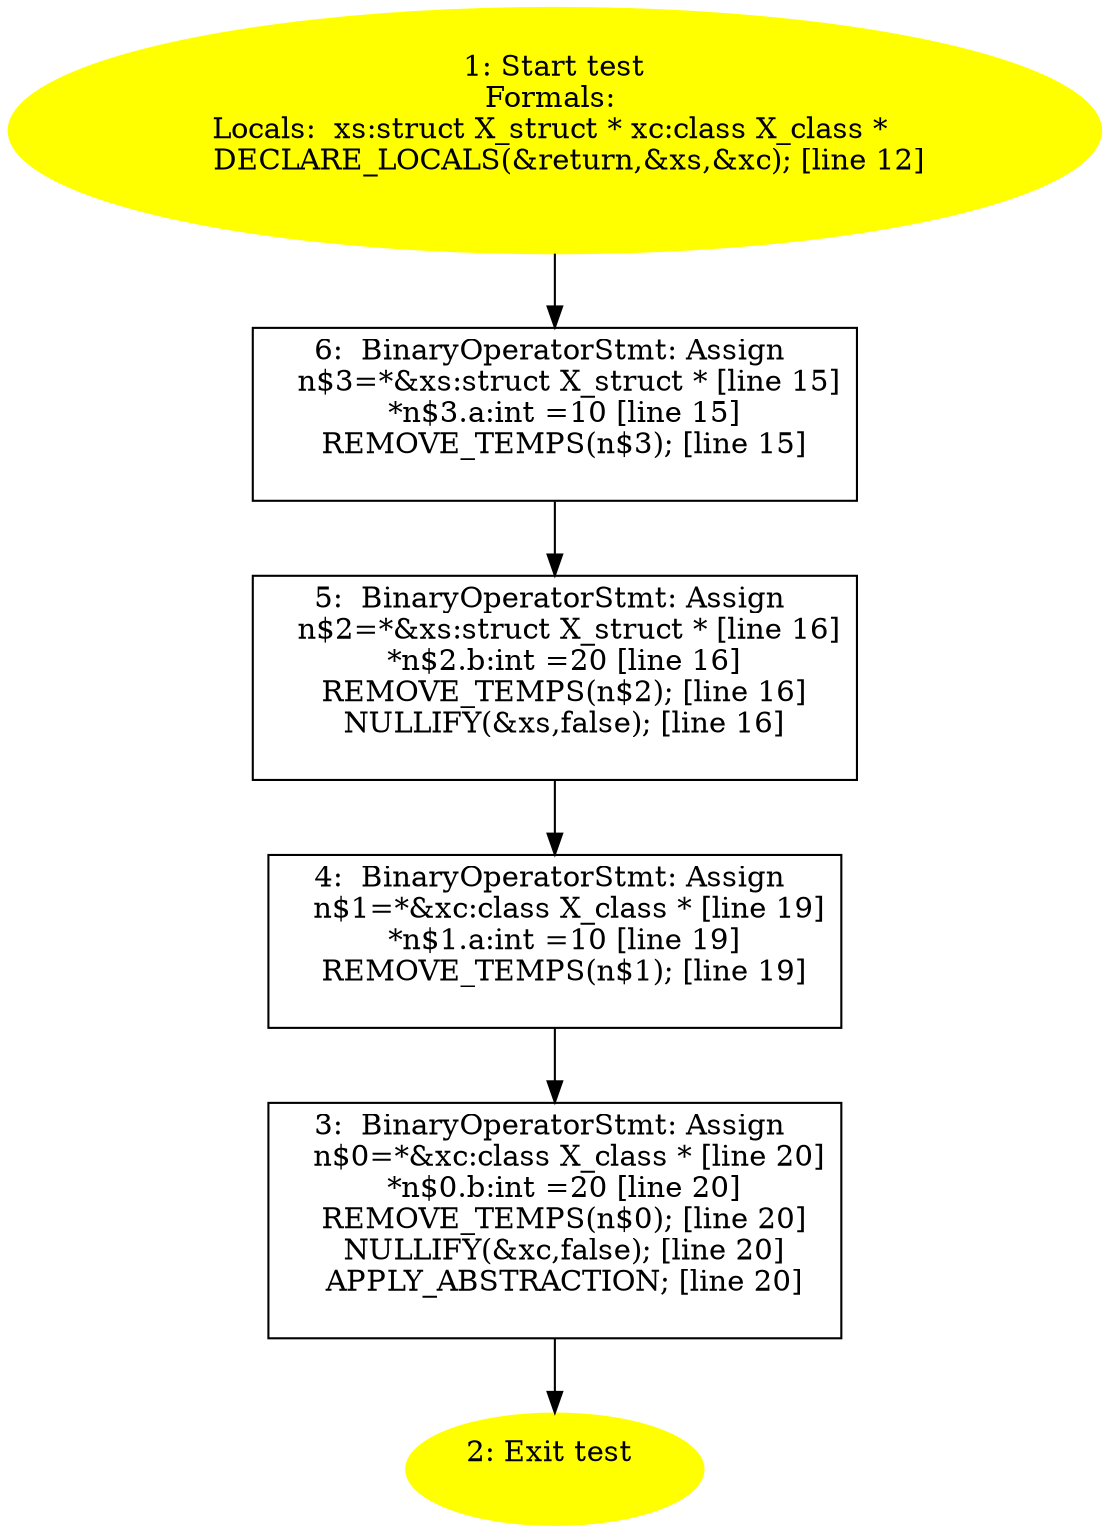 digraph iCFG {
6 [label="6:  BinaryOperatorStmt: Assign \n   n$3=*&xs:struct X_struct * [line 15]\n  *n$3.a:int =10 [line 15]\n  REMOVE_TEMPS(n$3); [line 15]\n " shape="box"]
	

	 6 -> 5 ;
5 [label="5:  BinaryOperatorStmt: Assign \n   n$2=*&xs:struct X_struct * [line 16]\n  *n$2.b:int =20 [line 16]\n  REMOVE_TEMPS(n$2); [line 16]\n  NULLIFY(&xs,false); [line 16]\n " shape="box"]
	

	 5 -> 4 ;
4 [label="4:  BinaryOperatorStmt: Assign \n   n$1=*&xc:class X_class * [line 19]\n  *n$1.a:int =10 [line 19]\n  REMOVE_TEMPS(n$1); [line 19]\n " shape="box"]
	

	 4 -> 3 ;
3 [label="3:  BinaryOperatorStmt: Assign \n   n$0=*&xc:class X_class * [line 20]\n  *n$0.b:int =20 [line 20]\n  REMOVE_TEMPS(n$0); [line 20]\n  NULLIFY(&xc,false); [line 20]\n  APPLY_ABSTRACTION; [line 20]\n " shape="box"]
	

	 3 -> 2 ;
2 [label="2: Exit test \n  " color=yellow style=filled]
	

1 [label="1: Start test\nFormals: \nLocals:  xs:struct X_struct * xc:class X_class * \n   DECLARE_LOCALS(&return,&xs,&xc); [line 12]\n " color=yellow style=filled]
	

	 1 -> 6 ;
}
